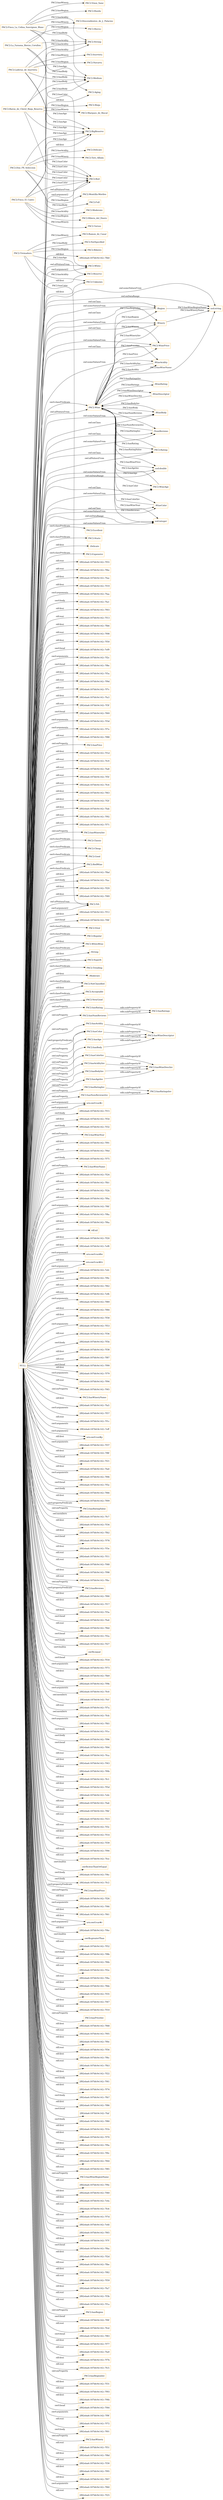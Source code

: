 digraph ar2dtool_diagram { 
rankdir=LR;
size="1501"
node [shape = rectangle, color="orange"]; "PAC2:White" "PAC2:Wine" "PAC2:Excellent" "PAC2:Static" ":Delicate" "PAC2:Expensive" "PAC2:Aging" "PAC2:Classic" ":WineDescriptor" "PAC2:Cheap" ":Region" "PAC2:WinePrice" ":WineAcidity" "PAC2:Good" "PAC2:RedWine" "PAC2:Reserve" "PAC2:Viral" "PAC2:Rating" "PAC2:Regular" ":Winery" "PAC2:WineAge" "PAC2:WhiteWine" ":WineColor" "PAC2:Unknown" "PAC2:BigReserve" ":WineBody" ":Strong" ":WineRating" "PAC2:Superb" "PAC2:Red" "PAC2:Trending" ":Moderate" "PAC2:NotClassified" "PAC2:NotSpecified" ":NumReviews" "PAC2:Acceptable" "PAC2:VeryGood" "PAC2:NA" ; /*classes style*/
	"PAC2:Treixadura" -> "PAC2:Ribeiro" [ label = "PAC2:hasRegion" ];
	"PAC2:Treixadura" -> "PAC2:NA" [ label = "PAC2:hasColor" ];
	"PAC2:Treixadura" -> "PAC2:Reserve" [ label = "PAC2:hasAge" ];
	"PAC2:Treixadura" -> "PAC2:Ramon_do_Casar" [ label = "PAC2:hasWinery" ];
	"PAC2:Treixadura" -> "PAC2:NotSpecified" [ label = "PAC2:hasBody" ];
	"PAC2:Treixadura" -> "PAC2:Unknown" [ label = "PAC2:hasAcidity" ];
	"PAC2:hasNumReviews" -> "PAC2:hasRatings" [ label = "rdfs:subPropertyOf" ];
	"PAC2:hasBody" -> "PAC2:hasWineDescriptor" [ label = "rdfs:subPropertyOf" ];
	"PAC2:hasAgeInv" -> "PAC2:hasWineDescInv" [ label = "rdfs:subPropertyOf" ];
	"PAC2:Finca_El_Canto" -> "PAC2:Red" [ label = "PAC2:hasColor" ];
	"PAC2:Finca_El_Canto" -> "PAC2:Tarsus" [ label = "PAC2:hasWinery" ];
	"PAC2:Finca_El_Canto" -> "PAC2:BigReserve" [ label = "PAC2:hasAge" ];
	"PAC2:Finca_El_Canto" -> "PAC2:Medium" [ label = "PAC2:hasBody" ];
	"PAC2:Finca_El_Canto" -> "PAC2:Moderate" [ label = "PAC2:hasAcidity" ];
	"PAC2:Finca_El_Canto" -> "PAC2:Ribera_del_Duero" [ label = "PAC2:hasRegion" ];
	"PAC2:La_Faraona_Bierzo_Corullon" -> "PAC2:Bierzo" [ label = "PAC2:hasRegion" ];
	"PAC2:La_Faraona_Bierzo_Corullon" -> "PAC2:BigReserve" [ label = "PAC2:hasAge" ];
	"PAC2:La_Faraona_Bierzo_Corullon" -> "PAC2:Descendientes_de_J._Palacios" [ label = "PAC2:hasWinery" ];
	"PAC2:La_Faraona_Bierzo_Corullon" -> "PAC2:Medium" [ label = "PAC2:hasBody" ];
	"PAC2:La_Faraona_Bierzo_Corullon" -> "PAC2:Red" [ label = "PAC2:hasColor" ];
	"PAC2:La_Faraona_Bierzo_Corullon" -> "PAC2:Strong" [ label = "PAC2:hasAcidity" ];
	"PAC2:hasNumReviewsInv" -> "PAC2:hasRatingsInv" [ label = "rdfs:subPropertyOf" ];
	"PAC2:hasAcidity" -> "PAC2:hasWineDescriptor" [ label = "rdfs:subPropertyOf" ];
	"PAC2:hasColorInv" -> "PAC2:hasWineDescInv" [ label = "rdfs:subPropertyOf" ];
	"PAC2:hasRatingInv" -> "PAC2:hasRatingsInv" [ label = "rdfs:subPropertyOf" ];
	"PAC2:hasColor" -> "PAC2:hasWineDescriptor" [ label = "rdfs:subPropertyOf" ];
	"PAC2:hasRating" -> "PAC2:hasRatings" [ label = "rdfs:subPropertyOf" ];
	"NULL" -> "urn:swrl:var#c" [ label = "swrl:argument1" ];
	"NULL" -> "PAC2:hasNumReviews" [ label = "owl:onProperty" ];
	"NULL" -> "2f82eba6:187bfc9c142:-7f15" [ label = "swrl:body" ];
	"NULL" -> "2f82eba6:187bfc9c142:-7f54" [ label = "rdf:first" ];
	"NULL" -> "2f82eba6:187bfc9c142:-7f32" [ label = "swrl:body" ];
	"NULL" -> "PAC2:hasWineYear" [ label = "owl:onProperty" ];
	"NULL" -> "2f82eba6:187bfc9c142:-7f91" [ label = "rdf:first" ];
	"NULL" -> "2f82eba6:187bfc9c142:-7f6d" [ label = "rdf:rest" ];
	"NULL" -> "2f82eba6:187bfc9c142:-7f75" [ label = "swrl:body" ];
	"NULL" -> "PAC2:hasWineName" [ label = "owl:onProperty" ];
	"NULL" -> "2f82eba6:187bfc9c142:-7f24" [ label = "rdf:first" ];
	"NULL" -> "2f82eba6:187bfc9c142:-7fb1" [ label = "rdf:rest" ];
	"NULL" -> "2f82eba6:187bfc9c142:-7f2b" [ label = "rdf:rest" ];
	"NULL" -> "2f82eba6:187bfc9c142:-7f0a" [ label = "rdf:rest" ];
	"NULL" -> "PAC2:NotClassified" [ label = "rdf:first" ];
	"NULL" -> "PAC2:hasRating" [ label = "owl:onProperty" ];
	"NULL" -> "2f82eba6:187bfc9c142:-7f6f" [ label = "swrl:arguments" ];
	"NULL" -> "PAC2:Superb" [ label = "swrl:classPredicate" ];
	"NULL" -> ":WineAcidity" [ label = "owl:onClass" ];
	"NULL" -> "2f82eba6:187bfc9c142:-7f8a" [ label = "rdf:first" ];
	"NULL" -> "2f82eba6:187bfc9c142:-7f6a" [ label = "rdf:first" ];
	"NULL" -> "rdf:nil" [ label = "rdf:rest" ];
	"NULL" -> ":WineBody" [ label = "owl:someValuesFrom" ];
	"NULL" -> ":Winery" [ label = "owl:someValuesFrom" ];
	"NULL" -> "2f82eba6:187bfc9c142:-7f20" [ label = "rdf:first" ];
	"NULL" -> ":Winery" [ label = "owl:onClass" ];
	"NULL" -> "2f82eba6:187bfc9c142:-7ef8" [ label = "rdf:first" ];
	"NULL" -> "urn:swrl:var#w" [ label = "swrl:argument1" ];
	"NULL" -> "urn:swrl:var#rv" [ label = "swrl:argument2" ];
	"NULL" -> "2f82eba6:187bfc9c142:-7efc" [ label = "rdf:first" ];
	"NULL" -> "2f82eba6:187bfc9c142:-7f9c" [ label = "rdf:first" ];
	"NULL" -> "2f82eba6:187bfc9c142:-7f62" [ label = "rdf:rest" ];
	"NULL" -> ":WineBody" [ label = "owl:onClass" ];
	"NULL" -> "PAC2:Cheap" [ label = "swrl:classPredicate" ];
	"NULL" -> "2f82eba6:187bfc9c142:-7efb" [ label = "rdf:rest" ];
	"NULL" -> "PAC2:NA" [ label = "swrl:argument2" ];
	"NULL" -> "2f82eba6:187bfc9c142:-7f89" [ label = "swrl:arguments" ];
	"NULL" -> "2f82eba6:187bfc9c142:-7f84" [ label = "rdf:first" ];
	"NULL" -> "2f82eba6:187bfc9c142:-7f58" [ label = "rdf:first" ];
	"NULL" -> "2f82eba6:187bfc9c142:-7f53" [ label = "swrl:arguments" ];
	"NULL" -> "PAC2:Rating" [ label = "owl:onClass" ];
	"NULL" -> "2f82eba6:187bfc9c142:-7f36" [ label = "rdf:rest" ];
	"NULL" -> "2f82eba6:187bfc9c142:-7f5b" [ label = "swrl:body" ];
	"NULL" -> "PAC2:White" [ label = "owl:allValuesFrom" ];
	"NULL" -> "2f82eba6:187bfc9c142:-7f38" [ label = "rdf:first" ];
	"NULL" -> "2f82eba6:187bfc9c142:-7f87" [ label = "rdf:rest" ];
	"NULL" -> "2f82eba6:187bfc9c142:-7f99" [ label = "swrl:head" ];
	"NULL" -> "2f82eba6:187bfc9c142:-7f79" [ label = "rdf:first" ];
	"NULL" -> "2f82eba6:187bfc9c142:-7f94" [ label = "swrl:arguments" ];
	"NULL" -> "2f82eba6:187bfc9c142:-7f45" [ label = "rdf:rest" ];
	"NULL" -> "PAC2:hasWineryName" [ label = "owl:onProperty" ];
	"NULL" -> "2f82eba6:187bfc9c142:-7fa5" [ label = "rdf:first" ];
	"NULL" -> "2f82eba6:187bfc9c142:-7f57" [ label = "swrl:arguments" ];
	"NULL" -> "2f82eba6:187bfc9c142:-7f1c" [ label = "rdf:rest" ];
	"NULL" -> "2f82eba6:187bfc9c142:-7eff" [ label = "swrl:arguments" ];
	"NULL" -> "urn:swrl:var#p" [ label = "rdf:first" ];
	"NULL" -> "2f82eba6:187bfc9c142:-7f37" [ label = "swrl:arguments" ];
	"NULL" -> "2f82eba6:187bfc9c142:-7f8f" [ label = "rdf:first" ];
	"NULL" -> "2f82eba6:187bfc9c142:-7f21" [ label = "swrl:head" ];
	"NULL" -> "2f82eba6:187bfc9c142:-7fa0" [ label = "rdf:first" ];
	"NULL" -> "2f82eba6:187bfc9c142:-7f06" [ label = "swrl:arguments" ];
	"NULL" -> "2f82eba6:187bfc9c142:-7f5e" [ label = "swrl:head" ];
	"NULL" -> "xsd:double" [ label = "owl:onDataRange" ];
	"NULL" -> "PAC2:hasAge" [ label = "owl:onProperty" ];
	"NULL" -> "2f82eba6:187bfc9c142:-7f66" [ label = "swrl:body" ];
	"NULL" -> "2f82eba6:187bfc9c142:-7f09" [ label = "rdf:first" ];
	"NULL" -> "PAC2:hasRatingValue" [ label = "owl:onProperty" ];
	"NULL" -> "2f82eba6:187bfc9c142:-7fc7" [ label = "owl:members" ];
	"NULL" -> "2f82eba6:187bfc9c142:-7f34" [ label = "rdf:first" ];
	"NULL" -> "2f82eba6:187bfc9c142:-7fb2" [ label = "rdf:first" ];
	"NULL" -> "2f82eba6:187bfc9c142:-7f78" [ label = "swrl:head" ];
	"NULL" -> "2f82eba6:187bfc9c142:-7f3e" [ label = "rdf:first" ];
	"NULL" -> "2f82eba6:187bfc9c142:-7f11" [ label = "rdf:rest" ];
	"NULL" -> "2f82eba6:187bfc9c142:-7f48" [ label = "rdf:rest" ];
	"NULL" -> ":WineAcidity" [ label = "owl:someValuesFrom" ];
	"NULL" -> "2f82eba6:187bfc9c142:-7f98" [ label = "rdf:first" ];
	"NULL" -> "urn:swrl:var#p" [ label = "swrl:argument2" ];
	"NULL" -> "2f82eba6:187bfc9c142:-7fbc" [ label = "rdf:rest" ];
	"NULL" -> "PAC2:hasReviews" [ label = "swrl:propertyPredicate" ];
	"NULL" -> "2f82eba6:187bfc9c142:-7f00" [ label = "rdf:first" ];
	"NULL" -> "xsd:string" [ label = "owl:someValuesFrom" ];
	"NULL" -> "2f82eba6:187bfc9c142:-7f17" [ label = "rdf:first" ];
	"NULL" -> "2f82eba6:187bfc9c142:-7f3a" [ label = "rdf:first" ];
	"NULL" -> "2f82eba6:187bfc9c142:-7fa4" [ label = "swrl:head" ];
	"NULL" -> "PAC2:hasAcidity" [ label = "owl:onProperty" ];
	"NULL" -> "2f82eba6:187bfc9c142:-7fb4" [ label = "rdf:rest" ];
	"NULL" -> "2f82eba6:187bfc9c142:-7f2a" [ label = "swrl:head" ];
	"NULL" -> "2f82eba6:187bfc9c142:-7f27" [ label = "swrl:body" ];
	"NULL" -> "swrlb:equal" [ label = "swrl:builtin" ];
	"NULL" -> "PAC2:VeryGood" [ label = "swrl:classPredicate" ];
	"NULL" -> "2f82eba6:187bfc9c142:-7f18" [ label = "swrl:head" ];
	"NULL" -> "2f82eba6:187bfc9c142:-7f73" [ label = "swrl:arguments" ];
	"NULL" -> "2f82eba6:187bfc9c142:-7fb9" [ label = "rdf:first" ];
	"NULL" -> "xsd:string" [ label = "owl:onDataRange" ];
	"NULL" -> "2f82eba6:187bfc9c142:-7f9b" [ label = "rdf:rest" ];
	"NULL" -> "2f82eba6:187bfc9c142:-7fc0" [ label = "swrl:arguments" ];
	"NULL" -> "2f82eba6:187bfc9c142:-7fcf" [ label = "owl:members" ];
	"NULL" -> "2f82eba6:187bfc9c142:-7f7a" [ label = "rdf:rest" ];
	"NULL" -> "2f82eba6:187bfc9c142:-7fcb" [ label = "owl:members" ];
	"NULL" -> ":Strong" [ label = "rdf:first" ];
	"NULL" -> "2f82eba6:187bfc9c142:-7fb5" [ label = "swrl:arguments" ];
	"NULL" -> "PAC2:hasBody" [ label = "owl:onProperty" ];
	"NULL" -> "PAC2:Red" [ label = "swrl:argument2" ];
	"NULL" -> "PAC2:hasAcidityInv" [ label = "owl:onProperty" ];
	"NULL" -> "2f82eba6:187bfc9c142:-7f1e" [ label = "swrl:body" ];
	"NULL" -> "2f82eba6:187bfc9c142:-7f96" [ label = "swrl:body" ];
	"NULL" -> ":WineColor" [ label = "owl:someValuesFrom" ];
	"NULL" -> "2f82eba6:187bfc9c142:-7f04" [ label = "swrl:head" ];
	"NULL" -> "2f82eba6:187bfc9c142:-7fca" [ label = "rdf:rest" ];
	"NULL" -> "2f82eba6:187bfc9c142:-7f43" [ label = "rdf:first" ];
	"NULL" -> "2f82eba6:187bfc9c142:-7f0b" [ label = "rdf:first" ];
	"NULL" -> "2f82eba6:187bfc9c142:-7fc1" [ label = "rdf:first" ];
	"NULL" -> "PAC2:Wine" [ label = "owl:allValuesFrom" ];
	"NULL" -> "2f82eba6:187bfc9c142:-7f5d" [ label = "rdf:first" ];
	"NULL" -> "2f82eba6:187bfc9c142:-7efe" [ label = "rdf:rest" ];
	"NULL" -> "2f82eba6:187bfc9c142:-7fa6" [ label = "rdf:rest" ];
	"NULL" -> "2f82eba6:187bfc9c142:-7fbf" [ label = "rdf:rest" ];
	"NULL" -> "2f82eba6:187bfc9c142:-7f23" [ label = "rdf:rest" ];
	"NULL" -> "2f82eba6:187bfc9c142:-7f3c" [ label = "rdf:rest" ];
	"NULL" -> "PAC2:Expensive" [ label = "swrl:classPredicate" ];
	"NULL" -> "2f82eba6:187bfc9c142:-7f14" [ label = "rdf:first" ];
	"NULL" -> "2f82eba6:187bfc9c142:-7f39" [ label = "rdf:rest" ];
	"NULL" -> ":Region" [ label = "owl:onClass" ];
	"NULL" -> "2f82eba6:187bfc9c142:-7f90" [ label = "rdf:rest" ];
	"NULL" -> "2f82eba6:187bfc9c142:-7fce" [ label = "rdf:rest" ];
	"NULL" -> "swrlb:lessThanOrEqual" [ label = "swrl:builtin" ];
	"NULL" -> "2f82eba6:187bfc9c142:-7f4c" [ label = "swrl:body" ];
	"NULL" -> ":Region" [ label = "owl:someValuesFrom" ];
	"NULL" -> "2f82eba6:187bfc9c142:-7fc2" [ label = "swrl:body" ];
	"NULL" -> "PAC2:hasWinePrice" [ label = "owl:onProperty" ];
	"NULL" -> "2f82eba6:187bfc9c142:-7f26" [ label = "rdf:first" ];
	"NULL" -> "2f82eba6:187bfc9c142:-7f46" [ label = "swrl:arguments" ];
	"NULL" -> "2f82eba6:187bfc9c142:-7f61" [ label = "rdf:first" ];
	"NULL" -> "urn:swrl:var#r" [ label = "swrl:argument2" ];
	"NULL" -> ":Moderate" [ label = "rdf:first" ];
	"NULL" -> "2f82eba6:187bfc9c142:-7f4e" [ label = "rdf:first" ];
	"NULL" -> "swrlb:greaterThan" [ label = "swrl:builtin" ];
	"NULL" -> "PAC2:White" [ label = "swrl:argument2" ];
	"NULL" -> "2f82eba6:187bfc9c142:-7f52" [ label = "rdf:rest" ];
	"NULL" -> "2f82eba6:187bfc9c142:-7f8b" [ label = "swrl:body" ];
	"NULL" -> "PAC2:RedWine" [ label = "swrl:classPredicate" ];
	"NULL" -> "2f82eba6:187bfc9c142:-7f6b" [ label = "rdf:rest" ];
	"NULL" -> "2f82eba6:187bfc9c142:-7f2e" [ label = "rdf:rest" ];
	"NULL" -> "PAC2:BigReserve" [ label = "rdf:first" ];
	"NULL" -> "2f82eba6:187bfc9c142:-7f4a" [ label = "rdf:rest" ];
	"NULL" -> "2f82eba6:187bfc9c142:-7fbb" [ label = "rdf:first" ];
	"NULL" -> "PAC2:hasColor" [ label = "owl:onProperty" ];
	"NULL" -> "2f82eba6:187bfc9c142:-7f35" [ label = "swrl:head" ];
	"NULL" -> "2f82eba6:187bfc9c142:-7f47" [ label = "rdf:first" ];
	"NULL" -> "2f82eba6:187bfc9c142:-7f10" [ label = "rdf:first" ];
	"NULL" -> "PAC2:hasPriceInv" [ label = "owl:onProperty" ];
	"NULL" -> "2f82eba6:187bfc9c142:-7f68" [ label = "rdf:first" ];
	"NULL" -> "PAC2:Trending" [ label = "swrl:classPredicate" ];
	"NULL" -> "2f82eba6:187bfc9c142:-7f05" [ label = "rdf:rest" ];
	"NULL" -> "2f82eba6:187bfc9c142:-7f0e" [ label = "rdf:first" ];
	"NULL" -> "PAC2:Classic" [ label = "swrl:classPredicate" ];
	"NULL" -> "2f82eba6:187bfc9c142:-7f56" [ label = "rdf:rest" ];
	"NULL" -> "2f82eba6:187bfc9c142:-7f6c" [ label = "rdf:first" ];
	"NULL" -> "2f82eba6:187bfc9c142:-7fb3" [ label = "rdf:rest" ];
	"NULL" -> "2f82eba6:187bfc9c142:-7f22" [ label = "rdf:first" ];
	"NULL" -> "2f82eba6:187bfc9c142:-7f41" [ label = "swrl:body" ];
	"NULL" -> "2f82eba6:187bfc9c142:-7f74" [ label = "rdf:first" ];
	"NULL" -> "PAC2:WineAge" [ label = "owl:onClass" ];
	"NULL" -> "PAC2:hasColorInv" [ label = "owl:onProperty" ];
	"NULL" -> ":Delicate" [ label = "rdf:first" ];
	"NULL" -> "2f82eba6:187bfc9c142:-7fb7" [ label = "swrl:body" ];
	"NULL" -> "PAC2:Rating" [ label = "owl:allValuesFrom" ];
	"NULL" -> "PAC2:Unknown" [ label = "rdf:first" ];
	"NULL" -> "PAC2:hasReviews" [ label = "owl:onProperty" ];
	"NULL" -> "PAC2:Viral" [ label = "swrl:classPredicate" ];
	"NULL" -> "2f82eba6:187bfc9c142:-7f86" [ label = "rdf:first" ];
	"NULL" -> "2f82eba6:187bfc9c142:-7faf" [ label = "swrl:head" ];
	"NULL" -> "2f82eba6:187bfc9c142:-7f80" [ label = "swrl:body" ];
	"NULL" -> "2f82eba6:187bfc9c142:-7f1b" [ label = "rdf:first" ];
	"NULL" -> "2f82eba6:187bfc9c142:-7f70" [ label = "rdf:first" ];
	"NULL" -> "PAC2:hasWinePrice" [ label = "swrl:propertyPredicate" ];
	"NULL" -> "2f82eba6:187bfc9c142:-7f9a" [ label = "rdf:first" ];
	"NULL" -> "2f82eba6:187bfc9c142:-7f0c" [ label = "swrl:body" ];
	"NULL" -> "2f82eba6:187bfc9c142:-7f64" [ label = "rdf:rest" ];
	"NULL" -> "PAC2:NotClassified" [ label = "swrl:classPredicate" ];
	"NULL" -> "2f82eba6:187bfc9c142:-7f85" [ label = "rdf:rest" ];
	"NULL" -> "PAC2:hasWineRegionName" [ label = "owl:onProperty" ];
	"NULL" -> "PAC2:hasColor" [ label = "swrl:propertyPredicate" ];
	"NULL" -> "2f82eba6:187bfc9c142:-7f9e" [ label = "rdf:rest" ];
	"NULL" -> "PAC2:WinePrice" [ label = "owl:onClass" ];
	"NULL" -> "2f82eba6:187bfc9c142:-7f40" [ label = "rdf:first" ];
	"NULL" -> "PAC2:Wine" [ label = "swrl:classPredicate" ];
	"NULL" -> "2f82eba6:187bfc9c142:-7efa" [ label = "rdf:first" ];
	"NULL" -> "2f82eba6:187bfc9c142:-7fc6" [ label = "rdf:rest" ];
	"NULL" -> "2f82eba6:187bfc9c142:-7f7d" [ label = "rdf:rest" ];
	"NULL" -> "2f82eba6:187bfc9c142:-7efd" [ label = "rdf:rest" ];
	"NULL" -> "2f82eba6:187bfc9c142:-7f65" [ label = "rdf:first" ];
	"NULL" -> "2f82eba6:187bfc9c142:-7f7f" [ label = "rdf:first" ];
	"NULL" -> "2f82eba6:187bfc9c142:-7fba" [ label = "swrl:head" ];
	"NULL" -> "2f82eba6:187bfc9c142:-7f2d" [ label = "rdf:first" ];
	"NULL" -> "2f82eba6:187bfc9c142:-7fbe" [ label = "rdf:rest" ];
	"NULL" -> "2f82eba6:187bfc9c142:-7f82" [ label = "rdf:first" ];
	"NULL" -> "2f82eba6:187bfc9c142:-7f59" [ label = "rdf:rest" ];
	"NULL" -> "PAC2:Reserve" [ label = "rdf:first" ];
	"NULL" -> "2f82eba6:187bfc9c142:-7fa7" [ label = "rdf:first" ];
	"NULL" -> "2f82eba6:187bfc9c142:-7f3b" [ label = "rdf:rest" ];
	"NULL" -> "PAC2:Red" [ label = "owl:allValuesFrom" ];
	"NULL" -> "2f82eba6:187bfc9c142:-7f1a" [ label = "rdf:rest" ];
	"NULL" -> "PAC2:hasRegion" [ label = "owl:onProperty" ];
	"NULL" -> "urn:swrl:var#rv" [ label = "rdf:first" ];
	"NULL" -> "2f82eba6:187bfc9c142:-7f0f" [ label = "swrl:head" ];
	"NULL" -> "2f82eba6:187bfc9c142:-7fcd" [ label = "rdf:rest" ];
	"NULL" -> "urn:swrl:var#r" [ label = "rdf:first" ];
	"NULL" -> "2f82eba6:187bfc9c142:-7f83" [ label = "swrl:head" ];
	"NULL" -> "2f82eba6:187bfc9c142:-7f77" [ label = "rdf:first" ];
	"NULL" -> "2f82eba6:187bfc9c142:-7fa9" [ label = "rdf:rest" ];
	"NULL" -> ":NumReviews" [ label = "owl:someValuesFrom" ];
	"NULL" -> "2f82eba6:187bfc9c142:-7f7b" [ label = "rdf:first" ];
	"NULL" -> "PAC2:Regular" [ label = "swrl:classPredicate" ];
	"NULL" -> "2f82eba6:187bfc9c142:-7fc5" [ label = "rdf:rest" ];
	"NULL" -> "xsd:double" [ label = "owl:someValuesFrom" ];
	"NULL" -> "PAC2:hasRegionInv" [ label = "owl:onProperty" ];
	"NULL" -> "2f82eba6:187bfc9c142:-7f31" [ label = "rdf:first" ];
	"NULL" -> "PAC2:hasRatingValue" [ label = "swrl:propertyPredicate" ];
	"NULL" -> "PAC2:Acceptable" [ label = "swrl:classPredicate" ];
	"NULL" -> "2f82eba6:187bfc9c142:-7f93" [ label = "rdf:rest" ];
	"NULL" -> "2f82eba6:187bfc9c142:-7f4b" [ label = "rdf:first" ];
	"NULL" -> "xsd:integer" [ label = "owl:onDataRange" ];
	"NULL" -> "2f82eba6:187bfc9c142:-7f44" [ label = "swrl:head" ];
	"NULL" -> "2f82eba6:187bfc9c142:-7f9f" [ label = "swrl:arguments" ];
	"NULL" -> "2f82eba6:187bfc9c142:-7f72" [ label = "rdf:rest" ];
	"NULL" -> "2f82eba6:187bfc9c142:-7f01" [ label = "swrl:body" ];
	"NULL" -> "PAC2:hasWinery" [ label = "owl:onProperty" ];
	"NULL" -> "2f82eba6:187bfc9c142:-7f51" [ label = "rdf:rest" ];
	"NULL" -> "PAC2:Aging" [ label = "rdf:first" ];
	"NULL" -> "2f82eba6:187bfc9c142:-7f8d" [ label = "rdf:first" ];
	"NULL" -> "2f82eba6:187bfc9c142:-7f30" [ label = "rdf:rest" ];
	"NULL" -> "PAC2:Static" [ label = "swrl:classPredicate" ];
	"NULL" -> "PAC2:hasAgeInv" [ label = "owl:onProperty" ];
	"NULL" -> "2f82eba6:187bfc9c142:-7f95" [ label = "rdf:first" ];
	"NULL" -> "2f82eba6:187bfc9c142:-7f07" [ label = "rdf:first" ];
	"NULL" -> "2f82eba6:187bfc9c142:-7f60" [ label = "swrl:arguments" ];
	"NULL" -> "PAC2:WhiteWine" [ label = "swrl:classPredicate" ];
	"NULL" -> "2f82eba6:187bfc9c142:-7f25" [ label = "rdf:rest" ];
	"NULL" -> "PAC2:WineAge" [ label = "owl:someValuesFrom" ];
	"NULL" -> "2f82eba6:187bfc9c142:-7fb0" [ label = "rdf:first" ];
	"NULL" -> "PAC2:hasNumReviewsInv" [ label = "owl:onProperty" ];
	"NULL" -> "2f82eba6:187bfc9c142:-7f55" [ label = "rdf:rest" ];
	"NULL" -> "2f82eba6:187bfc9c142:-7f6e" [ label = "rdf:rest" ];
	"NULL" -> "PAC2:WinePrice" [ label = "owl:someValuesFrom" ];
	"NULL" -> "2f82eba6:187bfc9c142:-7fae" [ label = "rdf:first" ];
	"NULL" -> "2f82eba6:187bfc9c142:-7f19" [ label = "rdf:first" ];
	"NULL" -> "2f82eba6:187bfc9c142:-7faa" [ label = "swrl:arguments" ];
	"NULL" -> "2f82eba6:187bfc9c142:-7fa1" [ label = "swrl:body" ];
	"NULL" -> "PAC2:Excellent" [ label = "swrl:classPredicate" ];
	"NULL" -> "2f82eba6:187bfc9c142:-7f03" [ label = "rdf:first" ];
	"NULL" -> "2f82eba6:187bfc9c142:-7f13" [ label = "rdf:rest" ];
	"NULL" -> "2f82eba6:187bfc9c142:-7fb6" [ label = "rdf:first" ];
	"NULL" -> "PAC2:hasBodyInv" [ label = "owl:onProperty" ];
	"NULL" -> "PAC2:RedWine" [ label = "rdf:first" ];
	"NULL" -> "xsd:integer" [ label = "owl:someValuesFrom" ];
	"NULL" -> "2f82eba6:187bfc9c142:-7f08" [ label = "rdf:rest" ];
	"NULL" -> "2f82eba6:187bfc9c142:-7f50" [ label = "rdf:first" ];
	"NULL" -> "PAC2:WhiteWine" [ label = "rdf:first" ];
	"NULL" -> "2f82eba6:187bfc9c142:-7ef9" [ label = "swrl:head" ];
	"NULL" -> "2f82eba6:187bfc9c142:-7f2c" [ label = "swrl:arguments" ];
	"NULL" -> "2f82eba6:187bfc9c142:-7f8e" [ label = "swrl:head" ];
	"NULL" -> "2f82eba6:187bfc9c142:-7f5a" [ label = "rdf:first" ];
	"NULL" -> "urn:swrl:var#c" [ label = "swrl:argument2" ];
	"NULL" -> "2f82eba6:187bfc9c142:-7f9d" [ label = "rdf:rest" ];
	"NULL" -> "2f82eba6:187bfc9c142:-7f7c" [ label = "rdf:rest" ];
	"NULL" -> "2f82eba6:187bfc9c142:-7fa3" [ label = "rdf:first" ];
	"NULL" -> "2f82eba6:187bfc9c142:-7f3f" [ label = "rdf:rest" ];
	"NULL" -> "2f82eba6:187bfc9c142:-7f69" [ label = "swrl:head" ];
	"NULL" -> ":NumReviews" [ label = "owl:onClass" ];
	"NULL" -> "PAC2:Good" [ label = "swrl:classPredicate" ];
	"NULL" -> "2f82eba6:187bfc9c142:-7f3d" [ label = "swrl:arguments" ];
	"NULL" -> "2f82eba6:187bfc9c142:-7f7e" [ label = "swrl:arguments" ];
	"NULL" -> "PAC2:NA" [ label = "owl:allValuesFrom" ];
	"NULL" -> "2f82eba6:187bfc9c142:-7f88" [ label = "rdf:rest" ];
	"NULL" -> "PAC2:hasPrice" [ label = "owl:onProperty" ];
	"NULL" -> "2f82eba6:187bfc9c142:-7f1d" [ label = "rdf:first" ];
	"NULL" -> "2f82eba6:187bfc9c142:-7fc9" [ label = "rdf:rest" ];
	"NULL" -> "2f82eba6:187bfc9c142:-7fa8" [ label = "rdf:rest" ];
	"NULL" -> "2f82eba6:187bfc9c142:-7f5f" [ label = "rdf:rest" ];
	"NULL" -> "PAC2:hasRatingInv" [ label = "owl:onProperty" ];
	"NULL" -> "2f82eba6:187bfc9c142:-7fc4" [ label = "rdf:rest" ];
	"NULL" -> "2f82eba6:187bfc9c142:-7f63" [ label = "rdf:first" ];
	"NULL" -> "2f82eba6:187bfc9c142:-7f2f" [ label = "rdf:first" ];
	"NULL" -> "2f82eba6:187bfc9c142:-7fab" [ label = "rdf:first" ];
	"NULL" -> "2f82eba6:187bfc9c142:-7f92" [ label = "rdf:rest" ];
	"NULL" -> "2f82eba6:187bfc9c142:-7f71" [ label = "rdf:rest" ];
	"NULL" -> "PAC2:hasWineryInv" [ label = "owl:onProperty" ];
	"NULL" -> "2f82eba6:187bfc9c142:-7fbd" [ label = "rdf:first" ];
	"NULL" -> "2f82eba6:187bfc9c142:-7fac" [ label = "swrl:body" ];
	"NULL" -> "2f82eba6:187bfc9c142:-7f29" [ label = "rdf:first" ];
	"NULL" -> "2f82eba6:187bfc9c142:-7f49" [ label = "rdf:first" ];
	"NULL" -> "2f82eba6:187bfc9c142:-7f12" [ label = "rdf:first" ];
	"NULL" -> ":WineColor" [ label = "owl:onClass" ];
	"NULL" -> "2f82eba6:187bfc9c142:-7f4f" [ label = "swrl:head" ];
	"PAC2:Laderas_de_Inurrieta" -> "PAC2:Navarra" [ label = "PAC2:hasRegion" ];
	"PAC2:Laderas_de_Inurrieta" -> "PAC2:BigReserve" [ label = "PAC2:hasAge" ];
	"PAC2:Laderas_de_Inurrieta" -> "PAC2:Medium" [ label = "PAC2:hasBody" ];
	"PAC2:Laderas_de_Inurrieta" -> "PAC2:Red" [ label = "PAC2:hasColor" ];
	"PAC2:Laderas_de_Inurrieta" -> "PAC2:Inurrieta" [ label = "PAC2:hasWinery" ];
	"PAC2:Laderas_de_Inurrieta" -> "PAC2:Strong" [ label = "PAC2:hasAcidity" ];
	"PAC2:hasAcidityInv" -> "PAC2:hasWineDescInv" [ label = "rdfs:subPropertyOf" ];
	"PAC2:hasAge" -> "PAC2:hasWineDescriptor" [ label = "rdfs:subPropertyOf" ];
	"PAC2:Baron_de_Chirel_Rioja_Reserva" -> "PAC2:Strong" [ label = "PAC2:hasAcidity" ];
	"PAC2:Baron_de_Chirel_Rioja_Reserva" -> "PAC2:Rioja" [ label = "PAC2:hasRegion" ];
	"PAC2:Baron_de_Chirel_Rioja_Reserva" -> "PAC2:BigReserve" [ label = "PAC2:hasAge" ];
	"PAC2:Baron_de_Chirel_Rioja_Reserva" -> "PAC2:Red" [ label = "PAC2:hasColor" ];
	"PAC2:Baron_de_Chirel_Rioja_Reserva" -> "PAC2:Marques_de_Riscal" [ label = "PAC2:hasWinery" ];
	"PAC2:Baron_de_Chirel_Rioja_Reserva" -> "PAC2:Medium" [ label = "PAC2:hasBody" ];
	"PAC2:Don_PX_Seleccion" -> "PAC2:Montilla-Moriles" [ label = "PAC2:hasRegion" ];
	"PAC2:Don_PX_Seleccion" -> "PAC2:Full" [ label = "PAC2:hasBody" ];
	"PAC2:Don_PX_Seleccion" -> "PAC2:Delicate" [ label = "PAC2:hasAcidity" ];
	"PAC2:Don_PX_Seleccion" -> "PAC2:Red" [ label = "PAC2:hasColor" ];
	"PAC2:Don_PX_Seleccion" -> "PAC2:BigReserve" [ label = "PAC2:hasAge" ];
	"PAC2:Don_PX_Seleccion" -> "PAC2:Toro_Albala" [ label = "PAC2:hasWinery" ];
	"PAC2:hasBodyInv" -> "PAC2:hasWineDescInv" [ label = "rdfs:subPropertyOf" ];
	"PAC2:Finca_La_Colina_Sauvignon_Blanc" -> "PAC2:Strong" [ label = "PAC2:hasAcidity" ];
	"PAC2:Finca_La_Colina_Sauvignon_Blanc" -> "PAC2:Rueda" [ label = "PAC2:hasRegion" ];
	"PAC2:Finca_La_Colina_Sauvignon_Blanc" -> "PAC2:Medium" [ label = "PAC2:hasBody" ];
	"PAC2:Finca_La_Colina_Sauvignon_Blanc" -> "PAC2:Vinos_Sanz" [ label = "PAC2:hasWinery" ];
	"PAC2:Finca_La_Colina_Sauvignon_Blanc" -> "PAC2:White" [ label = "PAC2:hasColor" ];
	"PAC2:Finca_La_Colina_Sauvignon_Blanc" -> "PAC2:Aging" [ label = "PAC2:hasAge" ];
	":WineAcidity" -> "PAC2:Wine" [ label = "PAC2:hasAcidityInv" ];
	"PAC2:Wine" -> "PAC2:WinePrice" [ label = "PAC2:hasPrice" ];
	"PAC2:Rating" -> "PAC2:Wine" [ label = "PAC2:hasRatingInv" ];
	"PAC2:Wine" -> "xsd:integer" [ label = "PAC2:hasReviews" ];
	"PAC2:Wine" -> "PAC2:Rating" [ label = "PAC2:hasRating" ];
	"PAC2:WinePrice" -> "PAC2:Wine" [ label = "PAC2:hasPriceInv" ];
	"PAC2:Wine" -> ":NumReviews" [ label = "PAC2:hasNumReviews" ];
	"PAC2:Wine" -> "xsd:integer" [ label = "PAC2:hasWineYear" ];
	"PAC2:Wine" -> ":WineAcidity" [ label = "PAC2:hasAcidity" ];
	"PAC2:Wine" -> "PAC2:WineAge" [ label = "PAC2:hasAge" ];
	"PAC2:Wine" -> ":WineBody" [ label = "PAC2:hasBody" ];
	"PAC2:Wine" -> "xsd:double" [ label = "PAC2:hasRatingValue" ];
	"PAC2:Wine" -> ":WineColor" [ label = "PAC2:hasColor" ];
	":Winery" -> "PAC2:Wine" [ label = "PAC2:hasWineryInv" ];
	"PAC2:Wine" -> ":WineDescriptor" [ label = "PAC2:hasWineDescriptor" ];
	"PAC2:Wine" -> ":Region" [ label = "PAC2:hasRegion" ];
	":NumReviews" -> "PAC2:Wine" [ label = "PAC2:hasNumReviewsInv" ];
	"PAC2:Wine" -> "xsd:string" [ label = "PAC2:hasWineName" ];
	":WineDescriptor" -> "PAC2:Wine" [ label = "PAC2:hasWineDescInv" ];
	":WineBody" -> "PAC2:Wine" [ label = "PAC2:hasBodyInv" ];
	":Region" -> "PAC2:Wine" [ label = "PAC2:hasRegionInv" ];
	":WineRating" -> "PAC2:Wine" [ label = "PAC2:hasRatingsInv" ];
	"PAC2:WineAge" -> "PAC2:Wine" [ label = "PAC2:hasAgeInv" ];
	":Winery" -> "xsd:string" [ label = "PAC2:hasWineryName" ];
	"PAC2:Wine" -> ":WineRating" [ label = "PAC2:hasRatings" ];
	"PAC2:Wine" -> "xsd:double" [ label = "PAC2:hasWinePrice" ];
	":Region" -> "xsd:string" [ label = "PAC2:hasWineRegionName" ];
	"PAC2:Wine" -> ":Winery" [ label = "PAC2:hasWinery" ];
	":WineColor" -> "PAC2:Wine" [ label = "PAC2:hasColorInv" ];

}

